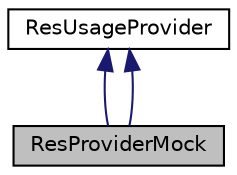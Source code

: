 digraph "ResProviderMock"
{
  edge [fontname="Helvetica",fontsize="10",labelfontname="Helvetica",labelfontsize="10"];
  node [fontname="Helvetica",fontsize="10",shape=record];
  Node1 [label="ResProviderMock",height=0.2,width=0.4,color="black", fillcolor="grey75", style="filled", fontcolor="black"];
  Node2 -> Node1 [dir="back",color="midnightblue",fontsize="10",style="solid"];
  Node2 [label="ResUsageProvider",height=0.2,width=0.4,color="black", fillcolor="white", style="filled",URL="$classResUsageProvider.html"];
  Node2 -> Node1 [dir="back",color="midnightblue",fontsize="10",style="solid"];
}
